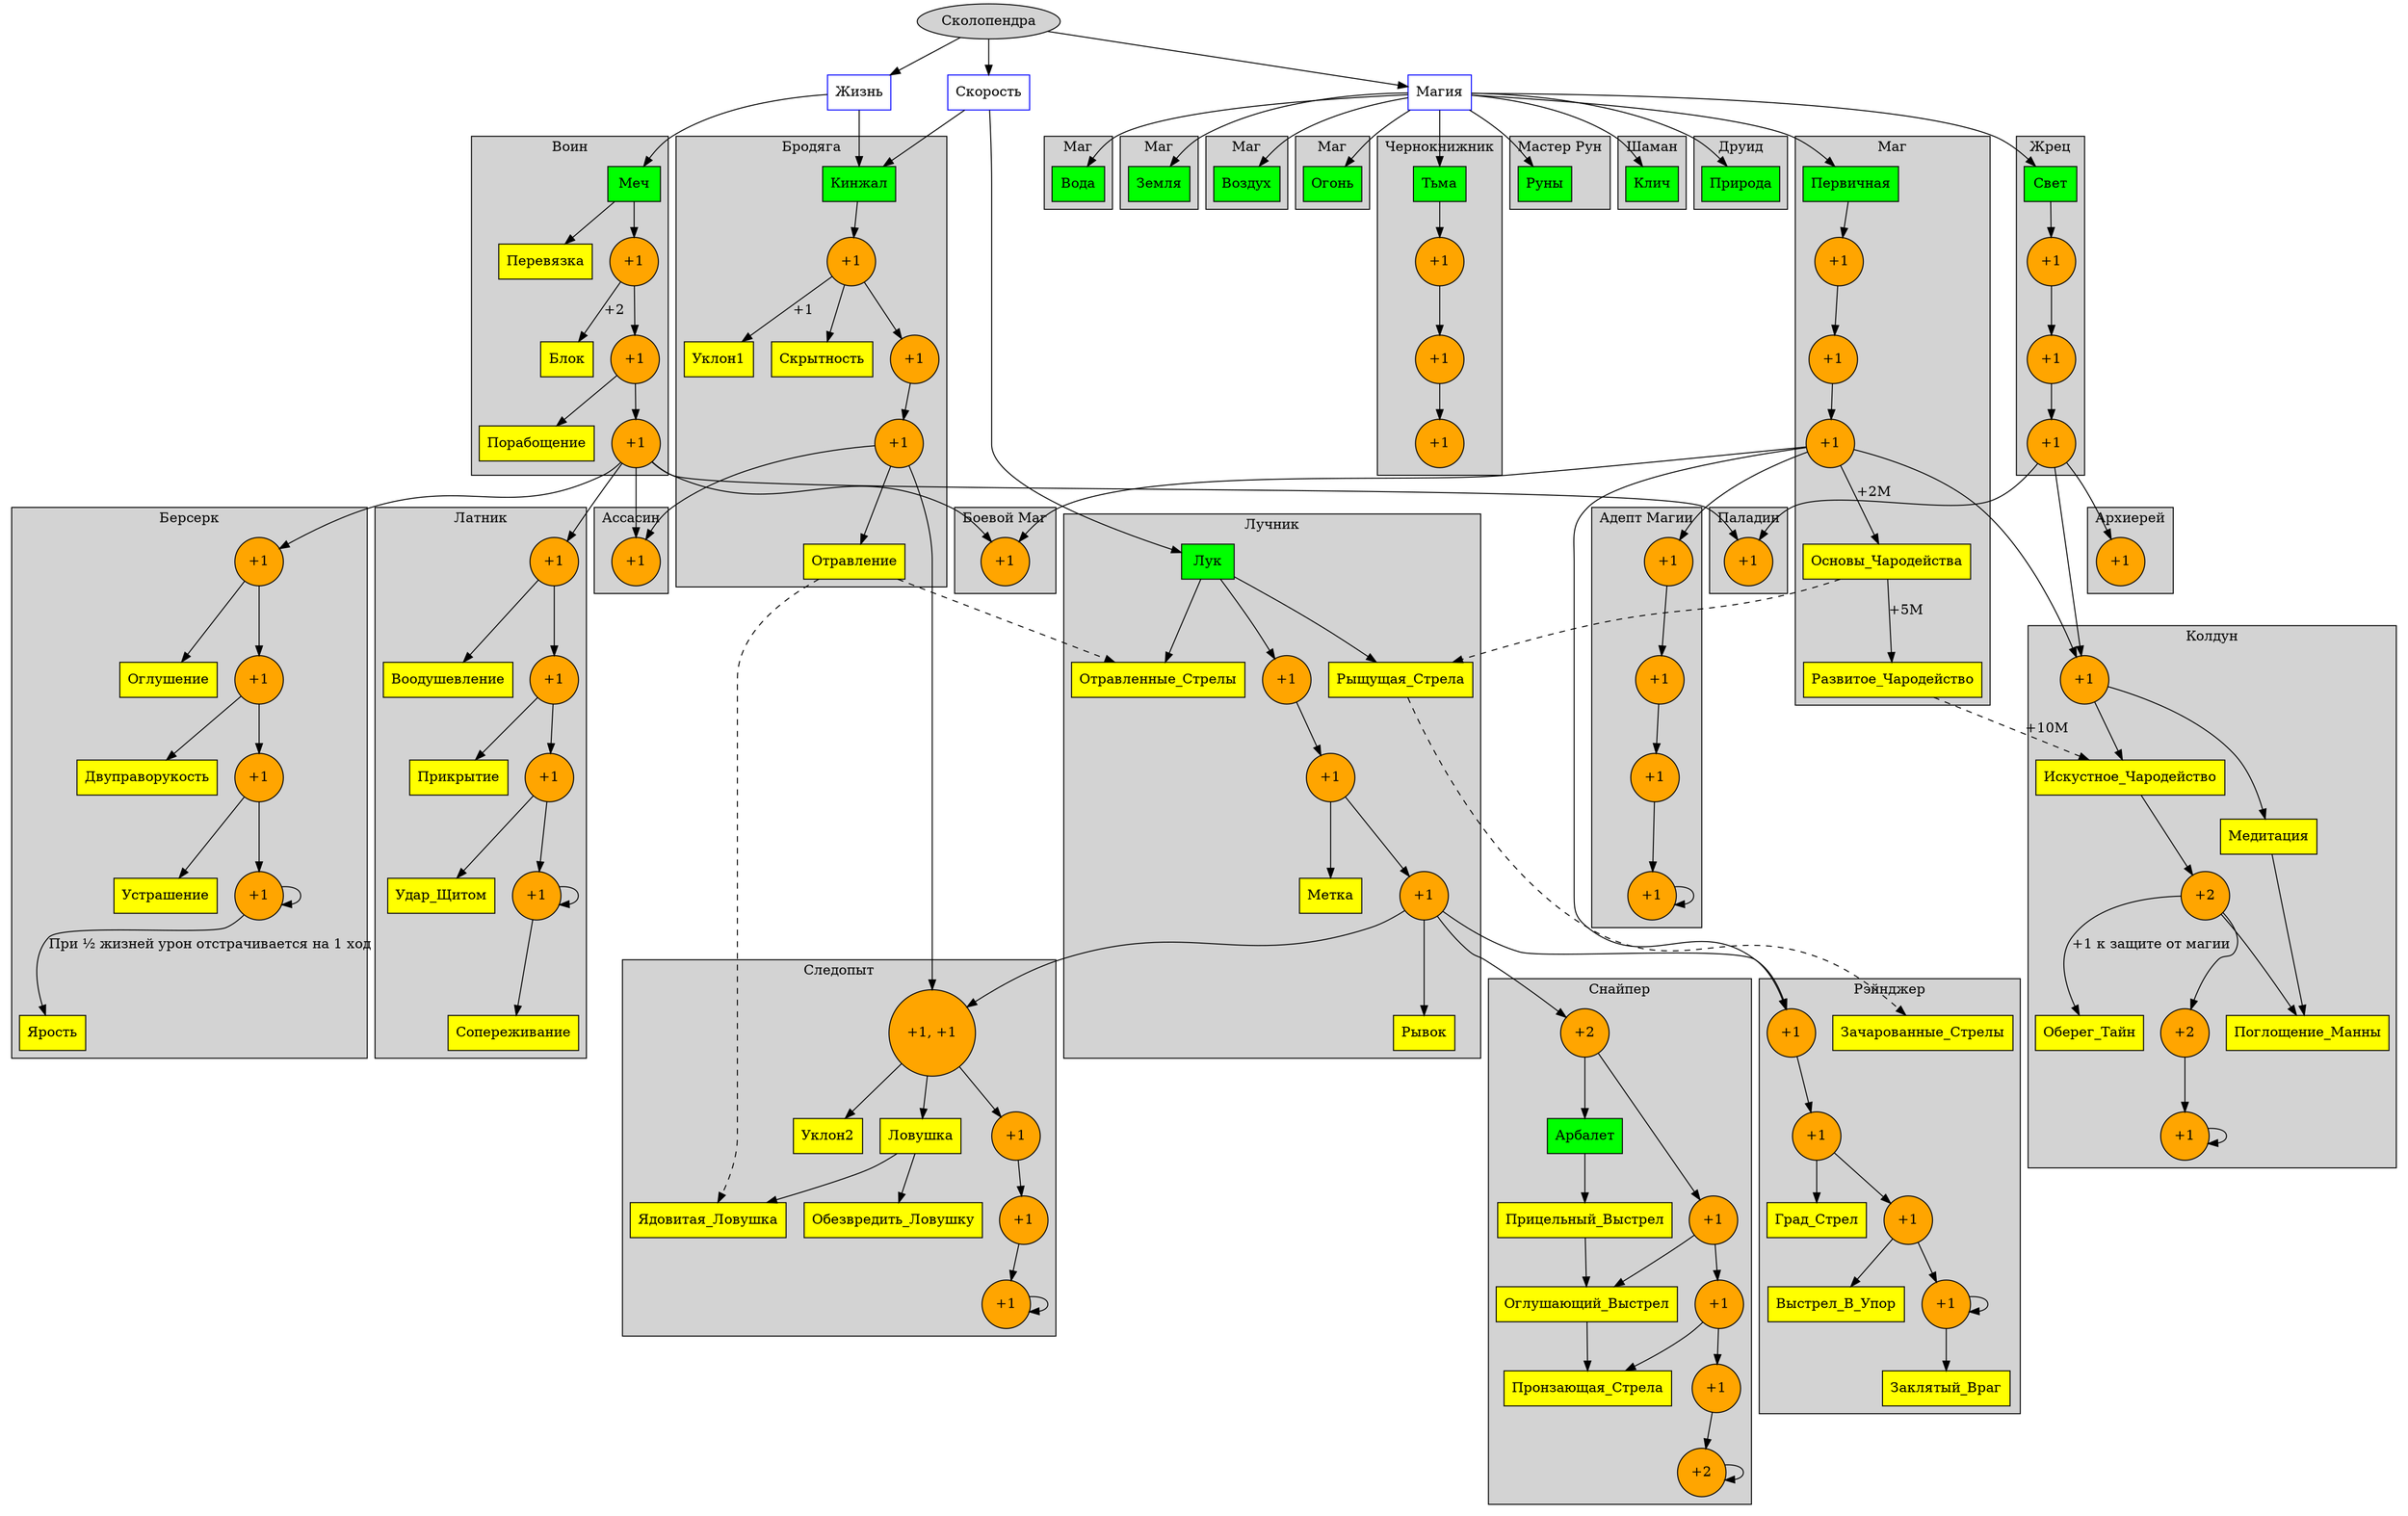 strict digraph {
	node [shape=oval, style=filled];
	Сколопендра;
	
	node [style=solid, shape=box, color=blue];
	Скорость; Жизнь; Магия;

	node [style=filled, color=black, fillcolor=green];
	Меч; Кинжал; Лук; Арбалет; Первичная; Вода; Земля; Воздух;
	Огонь; Свет; Тьма; Руны; Клич; Природа;

	node [fillcolor=yellow];
	Перевязка; Блок; Порабощение;
	Воодушевление; Прикрытие; Удар_Щитом; Сопереживание;
	Оглушение; Двуправорукость; Устрашение; Ярость;
	Уклон1; Скрытность; Отравление;
	Метка; Рывок; Отравленные_Стрелы; Рыщущая_Стрела;
	Уклон2;	Ловушка; Ядовитая_Ловушка; Обезвредить_Ловушку;
	Прицельный_Выстрел; Оглушающий_Выстрел; Пронзающая_Стрела;
	Основы_Чародейства; Развитое_Чародейство;
	Зачарованные_Стрелы; Град_Стрел; Выстрел_В_Упор; Заклятый_Враг;
	Искустное_Чародейство; Медитация; Поглощение_Манны; Оберег_Тайн;

	node [label="+1", fillcolor=orange, shape=circle];

	Сколопендра -> Скорость;
	Сколопендра -> Жизнь;
	Сколопендра -> Магия;

	Жизнь -> Меч;
	Жизнь -> Кинжал;

	Скорость -> Лук;
	Скорость -> Кинжал;

	Магия -> Первичная;
	Магия -> Вода;
	Магия -> Земля;
	Магия -> Воздух;
	Магия -> Огонь;
	Магия -> Свет;
	Магия -> Тьма;
	Магия -> Руны;
	Магия -> Клич;
	Магия -> Природа;

	style=filled;
	subgraph cluster_warior {
		label="Воин";
		Меч -> w1 -> w2 -> w3;
		Меч -> Перевязка;
		w1 -> Блок [label="+2"];
		w2 -> Порабощение;
	}
	subgraph cluster_armorcladwarior {
		label="Латник";
		w3 -> c1 -> c2 -> c3 -> c4 -> c4;
		c1 -> Воодушевление;
		c2 -> Прикрытие;
		c3 -> Удар_Щитом;
		c4 -> Сопереживание;
	}
	subgraph cluster_berserk {
		label="Берсерк";
		w3 -> b1 -> b2 -> b3 -> b4 -> b4;
		b1 -> Оглушение;
		b2 -> Двуправорукость;
		b3 -> Устрашение;
		b4 -> Ярость [label="При ½ жизней урон отстрачивается на 1 ход"];
	}
	subgraph cluster_vagrant {
		label="Бродяга";
		Кинжал -> v1 -> v2 -> v3;
		v1 -> Уклон1 [label="+1"];
		v1 -> Скрытность;
		v3 -> Отравление;
	}
	Отравление -> Ядовитая_Ловушка [style=dashed];
	subgraph cluster_archer {
		label="Лучник";
		Лук -> a1 -> a2 -> a3;
		a2 -> Метка;
		a3 -> Рывок;
		Лук -> Отравленные_Стрелы;
		Лук -> Рыщущая_Стрела;
	}
	Отравление -> Отравленные_Стрелы [style=dashed];
	subgraph cluster_pathfinder {
		label="Следопыт";
		v3 -> p1;
		a3 -> p1 -> p2 -> p3 -> p4 -> p4;
		p1 [label="+1, +1"];
		p1 -> Уклон2;
		p1 -> Ловушка;
		Ловушка -> Ядовитая_Ловушка;
		Ловушка -> Обезвредить_Ловушку;
	}
	subgraph cluster_sniper {
		label="Снайпер";
		a3 -> s1 -> s2 -> s3 -> s4 -> s5 -> s5;
		s1 [label="+2"];
		s5 [label="+2"];
		s1 -> Арбалет;
		Арбалет -> Прицельный_Выстрел -> Оглушающий_Выстрел;
		s2 -> Оглушающий_Выстрел -> Пронзающая_Стрела;
		s3 -> Пронзающая_Стрела;
	}
	subgraph cluster_mage {
		label="Маг";
		Первичная -> m1 -> m2 -> m3;
		m3 -> Основы_Чародейства [label="+2М"];
		Основы_Чародейства -> Развитое_Чародейство [label="+5M"];
	}
	Основы_Чародейства -> Рыщущая_Стрела [style=dashed];
	subgraph cluster_ranger {
		label="Рэйнджер";
		m3 -> r1;
		a3 -> r1 -> r2 -> r3 -> r4 -> r4;
		Зачарованные_Стрелы;
		r2 -> Град_Стрел;
		r3 -> Выстрел_В_Упор;
		r4 -> Заклятый_Враг;
	}
	Рыщущая_Стрела -> Зачарованные_Стрелы [style=dashed];
	subgraph cluster_flamen {
		label="Жрец";
		Свет -> f1 -> f2 -> f3;
	}
	subgraph cluster_witcher {
		label="Колдун";
		m3 -> k1;
		f3 -> k1;
		k2 -> k3 -> k4 -> k4;
		k2 [label="+2"];
		k3 [label="+2"];
		k1 -> Искустное_Чародейство -> k2;
		k1 -> Медитация; // Есть магия с тем же названием
		Медитация -> Поглощение_Манны;
		k2 -> Поглощение_Манны;
		k2 -> Оберег_Тайн [label="+1 к защите от магии"];
		
	}
	Развитое_Чародейство -> Искустное_Чародейство [style=dashed, label="+10М"];
	subgraph cluster_dispel {
		label="Чернокнижник";
		Тьма -> d1 -> d2 -> d3;
	}
	subgraph cluster_assasin {
		label="Ассасин";
		v3 -> ss1;
		w3 -> ss1
	}
	subgraph cluster_paladin {
		label="Паладин";
		w3 -> l1;
		f3 -> l1;
	}
	subgraph cluster_warmage {
		label="Боевой Маг";
		w3 -> g1;
		m3 -> g1;
	}
	subgraph cluster_arcflamen {
		label="Архиерей";
		f3 -> F3;
	}
	subgraph cluster_arcmage {
		label="Адепт Магии";
		m3 -> M1 -> M2 -> M3 -> M4 -> M4; 
	}
	subgraph cluster_druid {
		label="Друид";
		Природа;
	}
	subgraph cluster_shaman {
		label="Шаман";
		Клич;
	}
	subgraph cluster_firemage {
		label="Маг";
		Огонь;
	}
	subgraph cluster_watermage {
		label="Маг";
		Вода;
	}
	subgraph cluster_earthmage {
		label="Маг";
		Земля;
	}
	subgraph cluster_airmage {
		label="Маг";
		Воздух;
	}
	subgraph cluster_runicmaster {
		label="Мастер Рун";
		Руны;
	}
}
